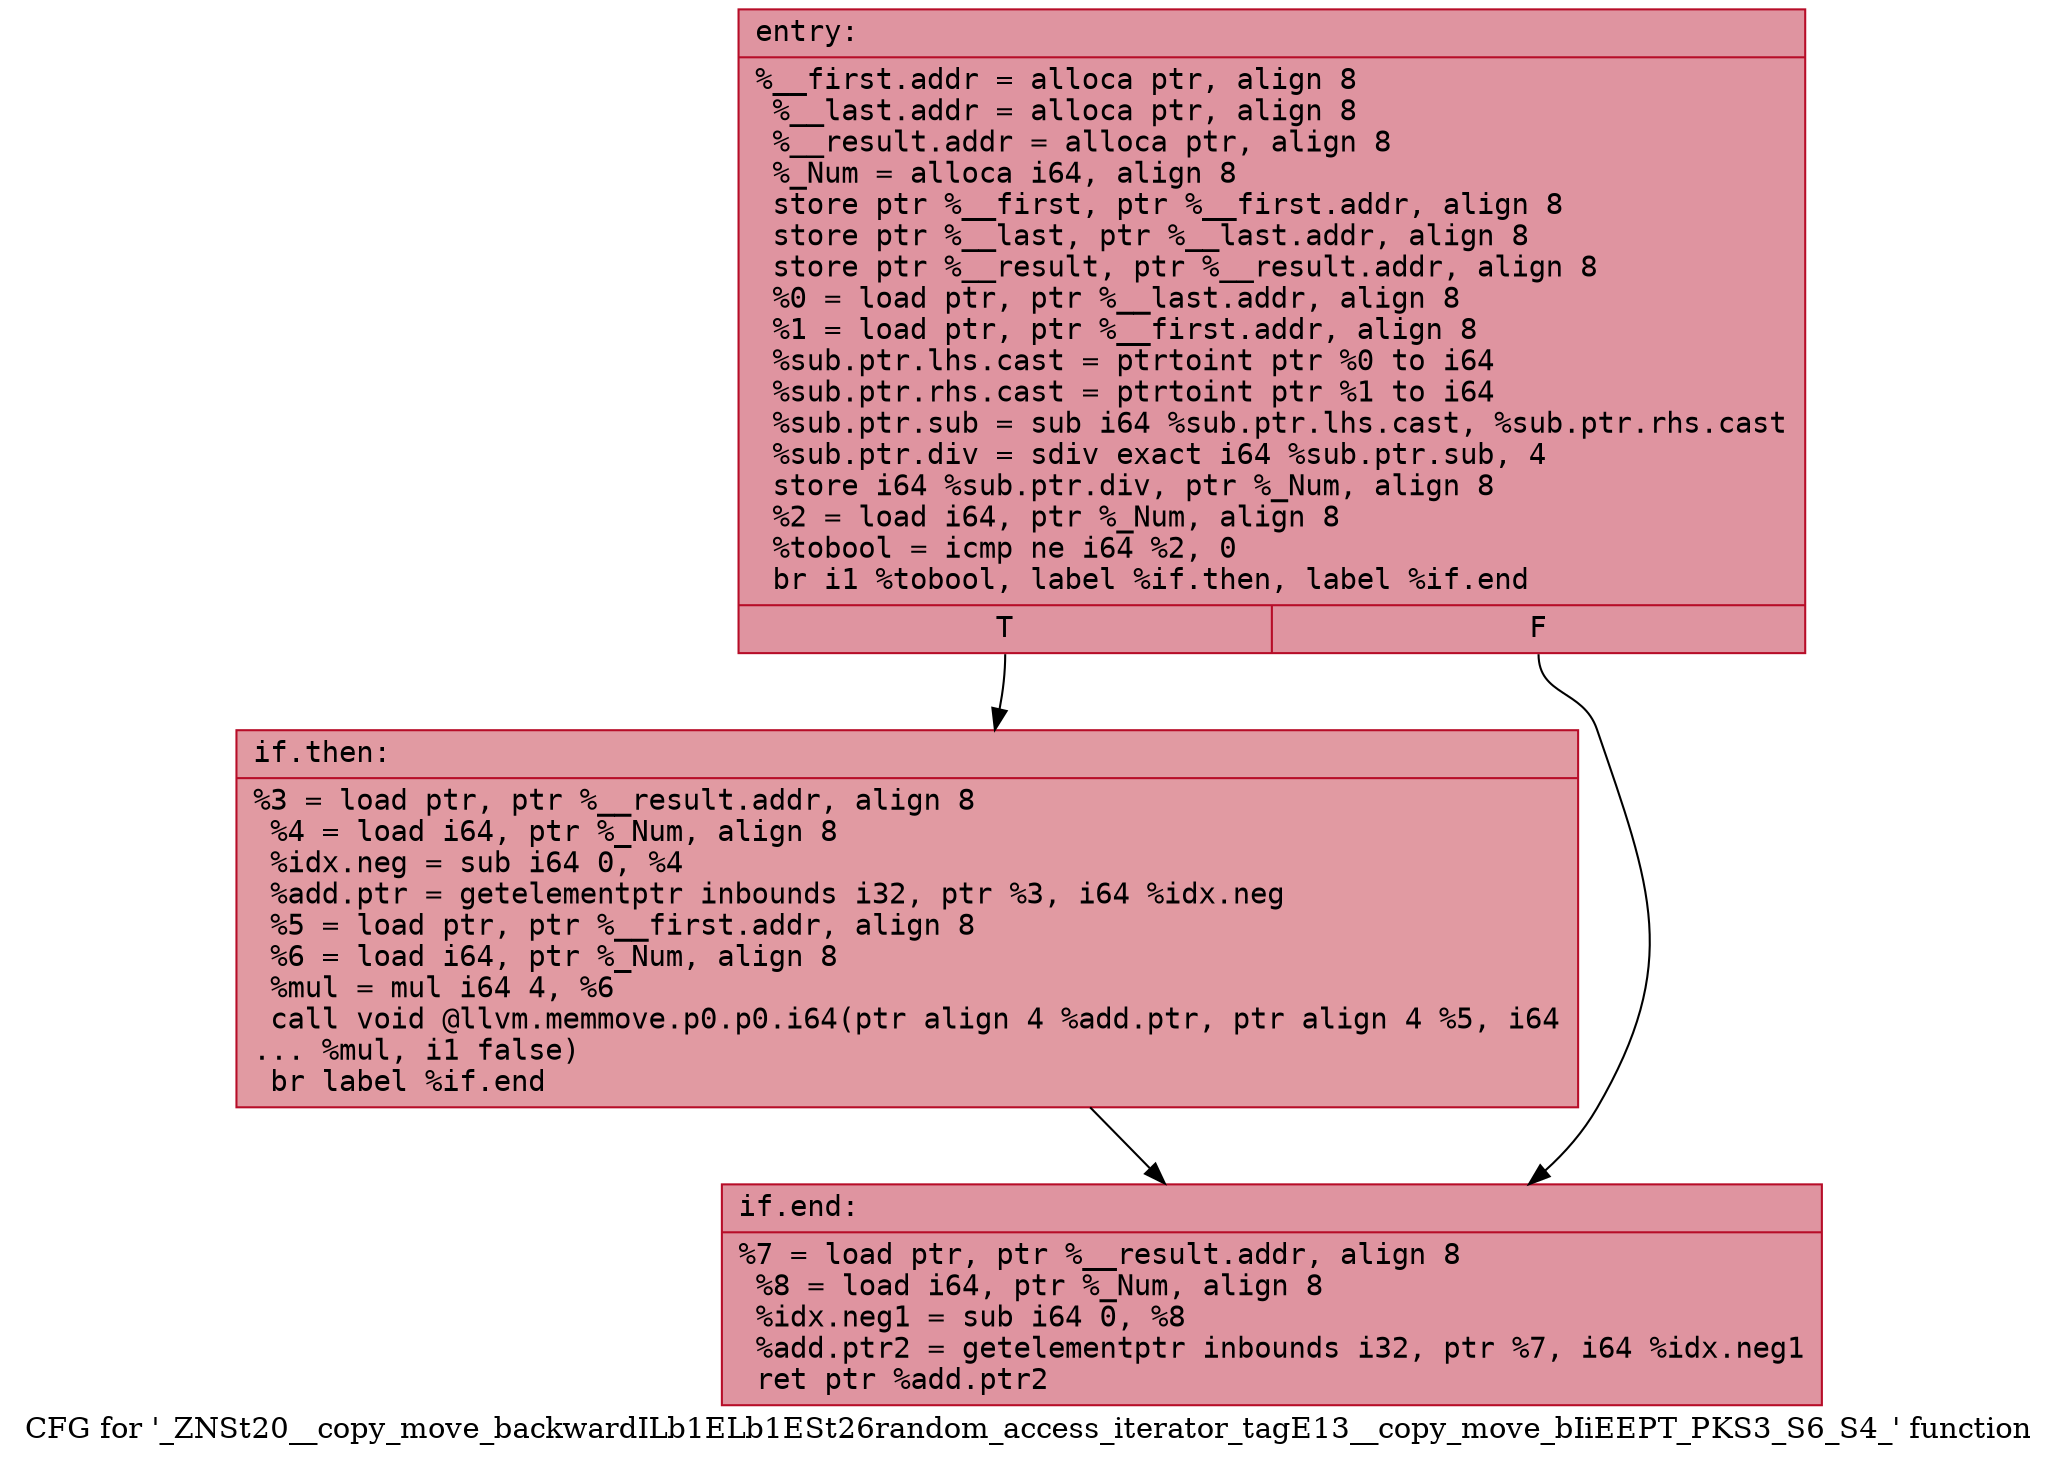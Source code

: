 digraph "CFG for '_ZNSt20__copy_move_backwardILb1ELb1ESt26random_access_iterator_tagE13__copy_move_bIiEEPT_PKS3_S6_S4_' function" {
	label="CFG for '_ZNSt20__copy_move_backwardILb1ELb1ESt26random_access_iterator_tagE13__copy_move_bIiEEPT_PKS3_S6_S4_' function";

	Node0x5579925785c0 [shape=record,color="#b70d28ff", style=filled, fillcolor="#b70d2870" fontname="Courier",label="{entry:\l|  %__first.addr = alloca ptr, align 8\l  %__last.addr = alloca ptr, align 8\l  %__result.addr = alloca ptr, align 8\l  %_Num = alloca i64, align 8\l  store ptr %__first, ptr %__first.addr, align 8\l  store ptr %__last, ptr %__last.addr, align 8\l  store ptr %__result, ptr %__result.addr, align 8\l  %0 = load ptr, ptr %__last.addr, align 8\l  %1 = load ptr, ptr %__first.addr, align 8\l  %sub.ptr.lhs.cast = ptrtoint ptr %0 to i64\l  %sub.ptr.rhs.cast = ptrtoint ptr %1 to i64\l  %sub.ptr.sub = sub i64 %sub.ptr.lhs.cast, %sub.ptr.rhs.cast\l  %sub.ptr.div = sdiv exact i64 %sub.ptr.sub, 4\l  store i64 %sub.ptr.div, ptr %_Num, align 8\l  %2 = load i64, ptr %_Num, align 8\l  %tobool = icmp ne i64 %2, 0\l  br i1 %tobool, label %if.then, label %if.end\l|{<s0>T|<s1>F}}"];
	Node0x5579925785c0:s0 -> Node0x557992579070[tooltip="entry -> if.then\nProbability 62.50%" ];
	Node0x5579925785c0:s1 -> Node0x5579925790e0[tooltip="entry -> if.end\nProbability 37.50%" ];
	Node0x557992579070 [shape=record,color="#b70d28ff", style=filled, fillcolor="#bb1b2c70" fontname="Courier",label="{if.then:\l|  %3 = load ptr, ptr %__result.addr, align 8\l  %4 = load i64, ptr %_Num, align 8\l  %idx.neg = sub i64 0, %4\l  %add.ptr = getelementptr inbounds i32, ptr %3, i64 %idx.neg\l  %5 = load ptr, ptr %__first.addr, align 8\l  %6 = load i64, ptr %_Num, align 8\l  %mul = mul i64 4, %6\l  call void @llvm.memmove.p0.p0.i64(ptr align 4 %add.ptr, ptr align 4 %5, i64\l... %mul, i1 false)\l  br label %if.end\l}"];
	Node0x557992579070 -> Node0x5579925790e0[tooltip="if.then -> if.end\nProbability 100.00%" ];
	Node0x5579925790e0 [shape=record,color="#b70d28ff", style=filled, fillcolor="#b70d2870" fontname="Courier",label="{if.end:\l|  %7 = load ptr, ptr %__result.addr, align 8\l  %8 = load i64, ptr %_Num, align 8\l  %idx.neg1 = sub i64 0, %8\l  %add.ptr2 = getelementptr inbounds i32, ptr %7, i64 %idx.neg1\l  ret ptr %add.ptr2\l}"];
}
